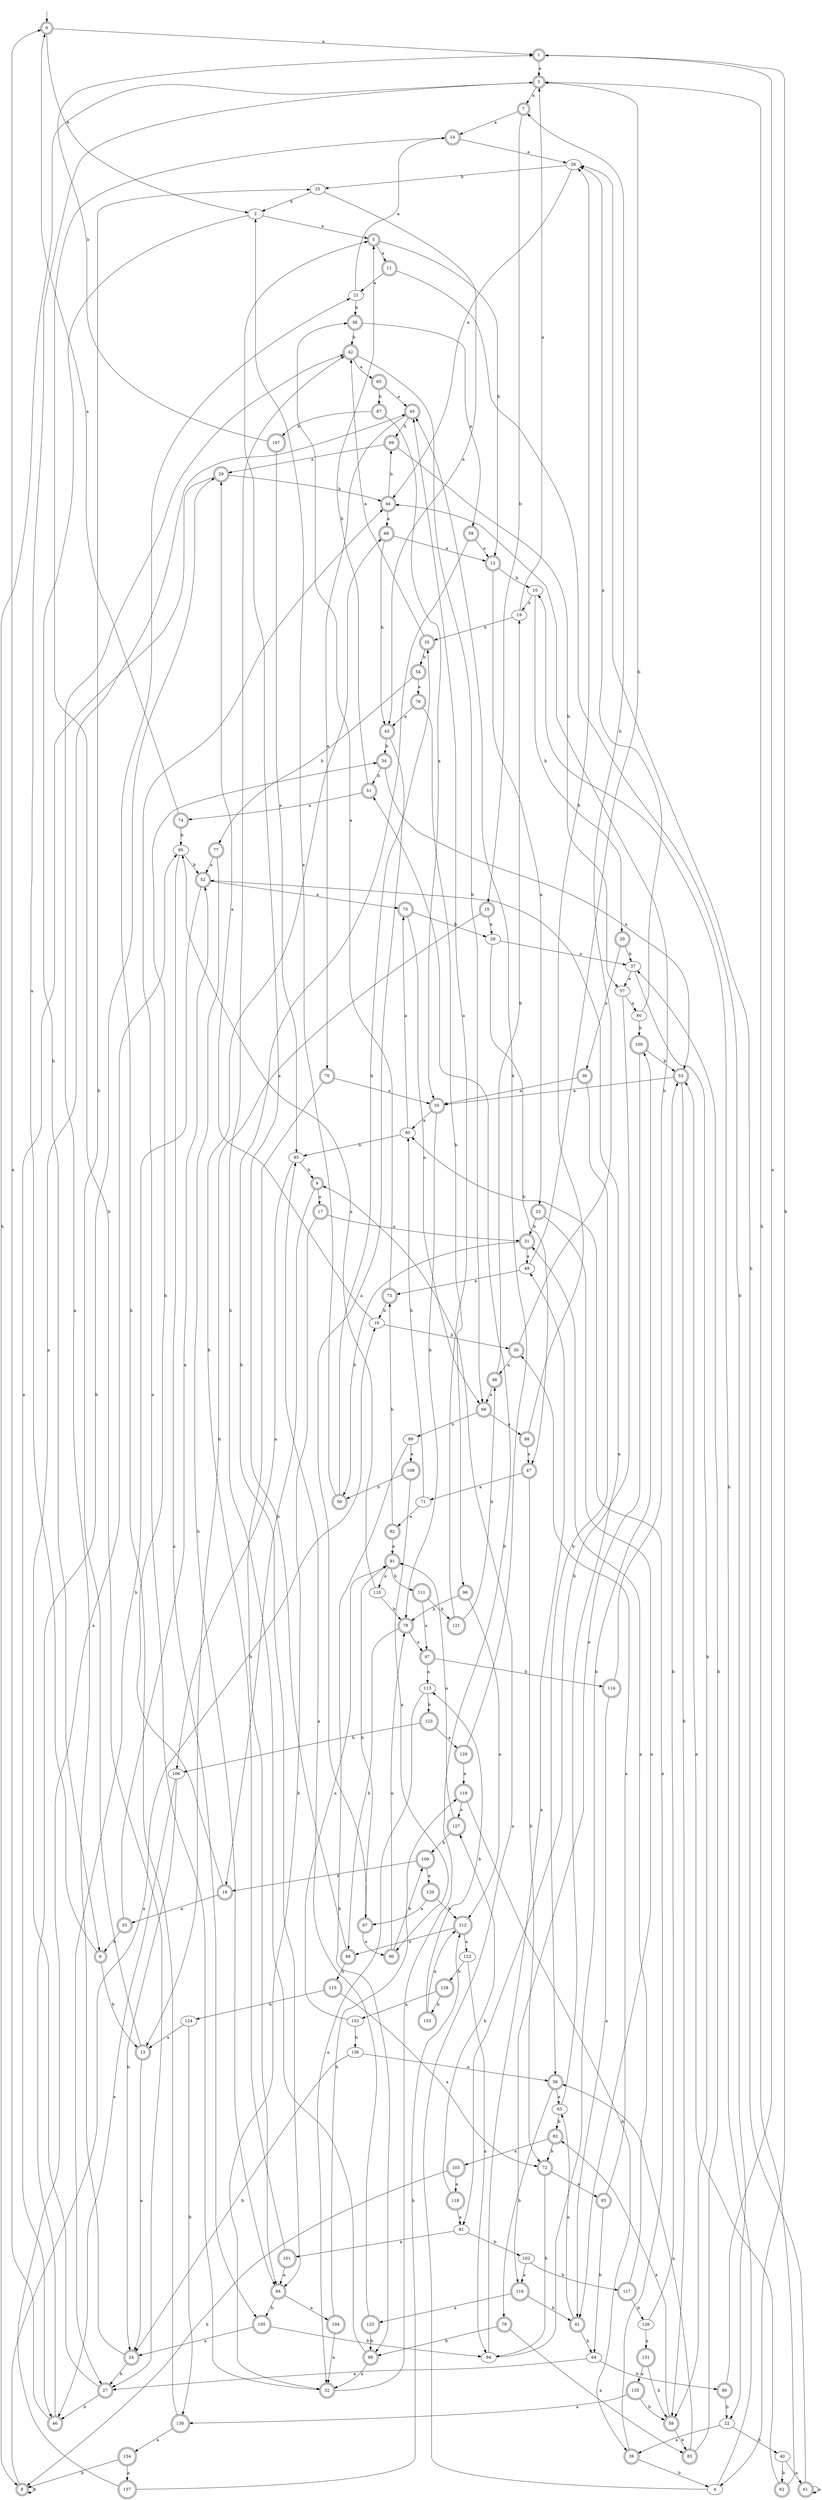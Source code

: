 digraph RandomDFA {
  __start0 [label="", shape=none];
  __start0 -> 0 [label=""];
  0 [shape=circle] [shape=doublecircle]
  0 -> 1 [label="a"]
  0 -> 2 [label="b"]
  1 [shape=doublecircle]
  1 -> 3 [label="a"]
  1 -> 4 [label="b"]
  2
  2 -> 5 [label="a"]
  2 -> 6 [label="b"]
  3 [shape=doublecircle]
  3 -> 7 [label="a"]
  3 -> 8 [label="b"]
  4
  4 -> 9 [label="a"]
  4 -> 10 [label="b"]
  5 [shape=doublecircle]
  5 -> 11 [label="a"]
  5 -> 12 [label="b"]
  6 [shape=doublecircle]
  6 -> 3 [label="a"]
  6 -> 13 [label="b"]
  7 [shape=doublecircle]
  7 -> 14 [label="a"]
  7 -> 15 [label="b"]
  8 [shape=doublecircle]
  8 -> 16 [label="a"]
  8 -> 8 [label="b"]
  9 [shape=doublecircle]
  9 -> 17 [label="a"]
  9 -> 18 [label="b"]
  10
  10 -> 19 [label="a"]
  10 -> 20 [label="b"]
  11 [shape=doublecircle]
  11 -> 21 [label="a"]
  11 -> 22 [label="b"]
  12 [shape=doublecircle]
  12 -> 23 [label="a"]
  12 -> 10 [label="b"]
  13 [shape=doublecircle]
  13 -> 24 [label="a"]
  13 -> 25 [label="b"]
  14 [shape=doublecircle]
  14 -> 26 [label="a"]
  14 -> 27 [label="b"]
  15 [shape=doublecircle]
  15 -> 28 [label="a"]
  15 -> 13 [label="b"]
  16
  16 -> 29 [label="a"]
  16 -> 30 [label="b"]
  17 [shape=doublecircle]
  17 -> 31 [label="a"]
  17 -> 32 [label="b"]
  18 [shape=doublecircle]
  18 -> 33 [label="a"]
  18 -> 34 [label="b"]
  19
  19 -> 3 [label="a"]
  19 -> 35 [label="b"]
  20 [shape=doublecircle]
  20 -> 36 [label="a"]
  20 -> 37 [label="b"]
  21
  21 -> 14 [label="a"]
  21 -> 38 [label="b"]
  22
  22 -> 39 [label="a"]
  22 -> 40 [label="b"]
  23 [shape=doublecircle]
  23 -> 41 [label="a"]
  23 -> 31 [label="b"]
  24 [shape=doublecircle]
  24 -> 42 [label="a"]
  24 -> 27 [label="b"]
  25
  25 -> 43 [label="a"]
  25 -> 2 [label="b"]
  26
  26 -> 44 [label="a"]
  26 -> 25 [label="b"]
  27 [shape=doublecircle]
  27 -> 45 [label="a"]
  27 -> 46 [label="b"]
  28
  28 -> 37 [label="a"]
  28 -> 47 [label="b"]
  29 [shape=doublecircle]
  29 -> 46 [label="a"]
  29 -> 44 [label="b"]
  30 [shape=doublecircle]
  30 -> 48 [label="a"]
  30 -> 7 [label="b"]
  31 [shape=doublecircle]
  31 -> 49 [label="a"]
  31 -> 50 [label="b"]
  32 [shape=doublecircle]
  32 -> 44 [label="a"]
  32 -> 51 [label="b"]
  33 [shape=doublecircle]
  33 -> 52 [label="a"]
  33 -> 6 [label="b"]
  34 [shape=doublecircle]
  34 -> 53 [label="a"]
  34 -> 51 [label="b"]
  35 [shape=doublecircle]
  35 -> 42 [label="a"]
  35 -> 54 [label="b"]
  36 [shape=doublecircle]
  36 -> 55 [label="a"]
  36 -> 56 [label="b"]
  37
  37 -> 57 [label="a"]
  37 -> 58 [label="b"]
  38 [shape=doublecircle]
  38 -> 59 [label="a"]
  38 -> 42 [label="b"]
  39 [shape=doublecircle]
  39 -> 60 [label="a"]
  39 -> 4 [label="b"]
  40
  40 -> 61 [label="a"]
  40 -> 62 [label="b"]
  41 [shape=doublecircle]
  41 -> 63 [label="a"]
  41 -> 64 [label="b"]
  42 [shape=doublecircle]
  42 -> 65 [label="a"]
  42 -> 66 [label="b"]
  43 [shape=doublecircle]
  43 -> 67 [label="a"]
  43 -> 34 [label="b"]
  44 [shape=doublecircle]
  44 -> 68 [label="a"]
  44 -> 69 [label="b"]
  45 [shape=doublecircle]
  45 -> 70 [label="a"]
  45 -> 69 [label="b"]
  46 [shape=doublecircle]
  46 -> 0 [label="a"]
  46 -> 29 [label="b"]
  47 [shape=doublecircle]
  47 -> 71 [label="a"]
  47 -> 72 [label="b"]
  48 [shape=doublecircle]
  48 -> 66 [label="a"]
  48 -> 19 [label="b"]
  49
  49 -> 73 [label="a"]
  49 -> 3 [label="b"]
  50 [shape=doublecircle]
  50 -> 2 [label="a"]
  50 -> 35 [label="b"]
  51 [shape=doublecircle]
  51 -> 74 [label="a"]
  51 -> 5 [label="b"]
  52 [shape=doublecircle]
  52 -> 75 [label="a"]
  52 -> 27 [label="b"]
  53 [shape=doublecircle]
  53 -> 55 [label="a"]
  53 -> 58 [label="b"]
  54 [shape=doublecircle]
  54 -> 76 [label="a"]
  54 -> 77 [label="b"]
  55 [shape=doublecircle]
  55 -> 60 [label="a"]
  55 -> 78 [label="b"]
  56 [shape=doublecircle]
  56 -> 63 [label="a"]
  56 -> 79 [label="b"]
  57
  57 -> 80 [label="a"]
  57 -> 81 [label="b"]
  58 [shape=doublecircle]
  58 -> 82 [label="a"]
  58 -> 83 [label="b"]
  59 [shape=doublecircle]
  59 -> 12 [label="a"]
  59 -> 84 [label="b"]
  60
  60 -> 75 [label="a"]
  60 -> 85 [label="b"]
  61 [shape=doublecircle]
  61 -> 61 [label="a"]
  61 -> 26 [label="b"]
  62 [shape=doublecircle]
  62 -> 53 [label="a"]
  62 -> 3 [label="b"]
  63
  63 -> 52 [label="a"]
  63 -> 82 [label="b"]
  64
  64 -> 27 [label="a"]
  64 -> 86 [label="b"]
  65 [shape=doublecircle]
  65 -> 45 [label="a"]
  65 -> 87 [label="b"]
  66 [shape=doublecircle]
  66 -> 88 [label="a"]
  66 -> 89 [label="b"]
  67 [shape=doublecircle]
  67 -> 90 [label="a"]
  67 -> 91 [label="b"]
  68 [shape=doublecircle]
  68 -> 12 [label="a"]
  68 -> 43 [label="b"]
  69 [shape=doublecircle]
  69 -> 29 [label="a"]
  69 -> 57 [label="b"]
  70 [shape=doublecircle]
  70 -> 55 [label="a"]
  70 -> 84 [label="b"]
  71
  71 -> 92 [label="a"]
  71 -> 60 [label="b"]
  72 [shape=doublecircle]
  72 -> 93 [label="a"]
  72 -> 94 [label="b"]
  73 [shape=doublecircle]
  73 -> 38 [label="a"]
  73 -> 16 [label="b"]
  74 [shape=doublecircle]
  74 -> 0 [label="a"]
  74 -> 95 [label="b"]
  75 [shape=doublecircle]
  75 -> 66 [label="a"]
  75 -> 28 [label="b"]
  76 [shape=doublecircle]
  76 -> 43 [label="a"]
  76 -> 96 [label="b"]
  77 [shape=doublecircle]
  77 -> 52 [label="a"]
  77 -> 84 [label="b"]
  78 [shape=doublecircle]
  78 -> 97 [label="a"]
  78 -> 98 [label="b"]
  79 [shape=doublecircle]
  79 -> 83 [label="a"]
  79 -> 99 [label="b"]
  80
  80 -> 26 [label="a"]
  80 -> 100 [label="b"]
  81
  81 -> 101 [label="a"]
  81 -> 102 [label="b"]
  82 [shape=doublecircle]
  82 -> 103 [label="a"]
  82 -> 72 [label="b"]
  83 [shape=doublecircle]
  83 -> 56 [label="a"]
  83 -> 37 [label="b"]
  84 [shape=doublecircle]
  84 -> 104 [label="a"]
  84 -> 105 [label="b"]
  85
  85 -> 106 [label="a"]
  85 -> 9 [label="b"]
  86 [shape=doublecircle]
  86 -> 1 [label="a"]
  86 -> 22 [label="b"]
  87 [shape=doublecircle]
  87 -> 55 [label="a"]
  87 -> 107 [label="b"]
  88 [shape=doublecircle]
  88 -> 47 [label="a"]
  88 -> 26 [label="b"]
  89
  89 -> 108 [label="a"]
  89 -> 99 [label="b"]
  90 [shape=doublecircle]
  90 -> 78 [label="a"]
  90 -> 109 [label="b"]
  91 [shape=doublecircle]
  91 -> 110 [label="a"]
  91 -> 111 [label="b"]
  92 [shape=doublecircle]
  92 -> 91 [label="a"]
  92 -> 73 [label="b"]
  93 [shape=doublecircle]
  93 -> 30 [label="a"]
  93 -> 64 [label="b"]
  94
  94 -> 49 [label="a"]
  94 -> 100 [label="b"]
  95
  95 -> 105 [label="a"]
  95 -> 52 [label="b"]
  96 [shape=doublecircle]
  96 -> 112 [label="a"]
  96 -> 78 [label="b"]
  97 [shape=doublecircle]
  97 -> 113 [label="a"]
  97 -> 114 [label="b"]
  98 [shape=doublecircle]
  98 -> 5 [label="a"]
  98 -> 115 [label="b"]
  99 [shape=doublecircle]
  99 -> 32 [label="a"]
  99 -> 42 [label="b"]
  100 [shape=doublecircle]
  100 -> 116 [label="a"]
  100 -> 53 [label="b"]
  101 [shape=doublecircle]
  101 -> 84 [label="a"]
  101 -> 68 [label="b"]
  102
  102 -> 116 [label="a"]
  102 -> 117 [label="b"]
  103 [shape=doublecircle]
  103 -> 118 [label="a"]
  103 -> 8 [label="b"]
  104 [shape=doublecircle]
  104 -> 32 [label="a"]
  104 -> 119 [label="b"]
  105 [shape=doublecircle]
  105 -> 24 [label="a"]
  105 -> 94 [label="b"]
  106
  106 -> 46 [label="a"]
  106 -> 24 [label="b"]
  107 [shape=doublecircle]
  107 -> 85 [label="a"]
  107 -> 1 [label="b"]
  108 [shape=doublecircle]
  108 -> 90 [label="a"]
  108 -> 50 [label="b"]
  109 [shape=doublecircle]
  109 -> 120 [label="a"]
  109 -> 18 [label="b"]
  110
  110 -> 95 [label="a"]
  110 -> 78 [label="b"]
  111 [shape=doublecircle]
  111 -> 97 [label="a"]
  111 -> 121 [label="b"]
  112 [shape=doublecircle]
  112 -> 122 [label="a"]
  112 -> 98 [label="b"]
  113
  113 -> 32 [label="a"]
  113 -> 123 [label="b"]
  114 [shape=doublecircle]
  114 -> 41 [label="a"]
  114 -> 44 [label="b"]
  115 [shape=doublecircle]
  115 -> 72 [label="a"]
  115 -> 124 [label="b"]
  116 [shape=doublecircle]
  116 -> 125 [label="a"]
  116 -> 41 [label="b"]
  117 [shape=doublecircle]
  117 -> 31 [label="a"]
  117 -> 126 [label="b"]
  118 [shape=doublecircle]
  118 -> 81 [label="a"]
  118 -> 127 [label="b"]
  119 [shape=doublecircle]
  119 -> 127 [label="a"]
  119 -> 39 [label="b"]
  120 [shape=doublecircle]
  120 -> 67 [label="a"]
  120 -> 112 [label="b"]
  121 [shape=doublecircle]
  121 -> 45 [label="a"]
  121 -> 48 [label="b"]
  122
  122 -> 94 [label="a"]
  122 -> 128 [label="b"]
  123 [shape=doublecircle]
  123 -> 129 [label="a"]
  123 -> 106 [label="b"]
  124
  124 -> 13 [label="a"]
  124 -> 130 [label="b"]
  125 [shape=doublecircle]
  125 -> 85 [label="a"]
  125 -> 99 [label="b"]
  126
  126 -> 131 [label="a"]
  126 -> 53 [label="b"]
  127 [shape=doublecircle]
  127 -> 91 [label="a"]
  127 -> 109 [label="b"]
  128 [shape=doublecircle]
  128 -> 132 [label="a"]
  128 -> 133 [label="b"]
  129 [shape=doublecircle]
  129 -> 119 [label="a"]
  129 -> 45 [label="b"]
  130 [shape=doublecircle]
  130 -> 134 [label="a"]
  130 -> 21 [label="b"]
  131 [shape=doublecircle]
  131 -> 135 [label="a"]
  131 -> 58 [label="b"]
  132
  132 -> 91 [label="a"]
  132 -> 136 [label="b"]
  133 [shape=doublecircle]
  133 -> 112 [label="a"]
  133 -> 113 [label="b"]
  134 [shape=doublecircle]
  134 -> 137 [label="a"]
  134 -> 8 [label="b"]
  135 [shape=doublecircle]
  135 -> 130 [label="a"]
  135 -> 58 [label="b"]
  136
  136 -> 56 [label="a"]
  136 -> 24 [label="b"]
  137 [shape=doublecircle]
  137 -> 95 [label="a"]
  137 -> 112 [label="b"]
}
